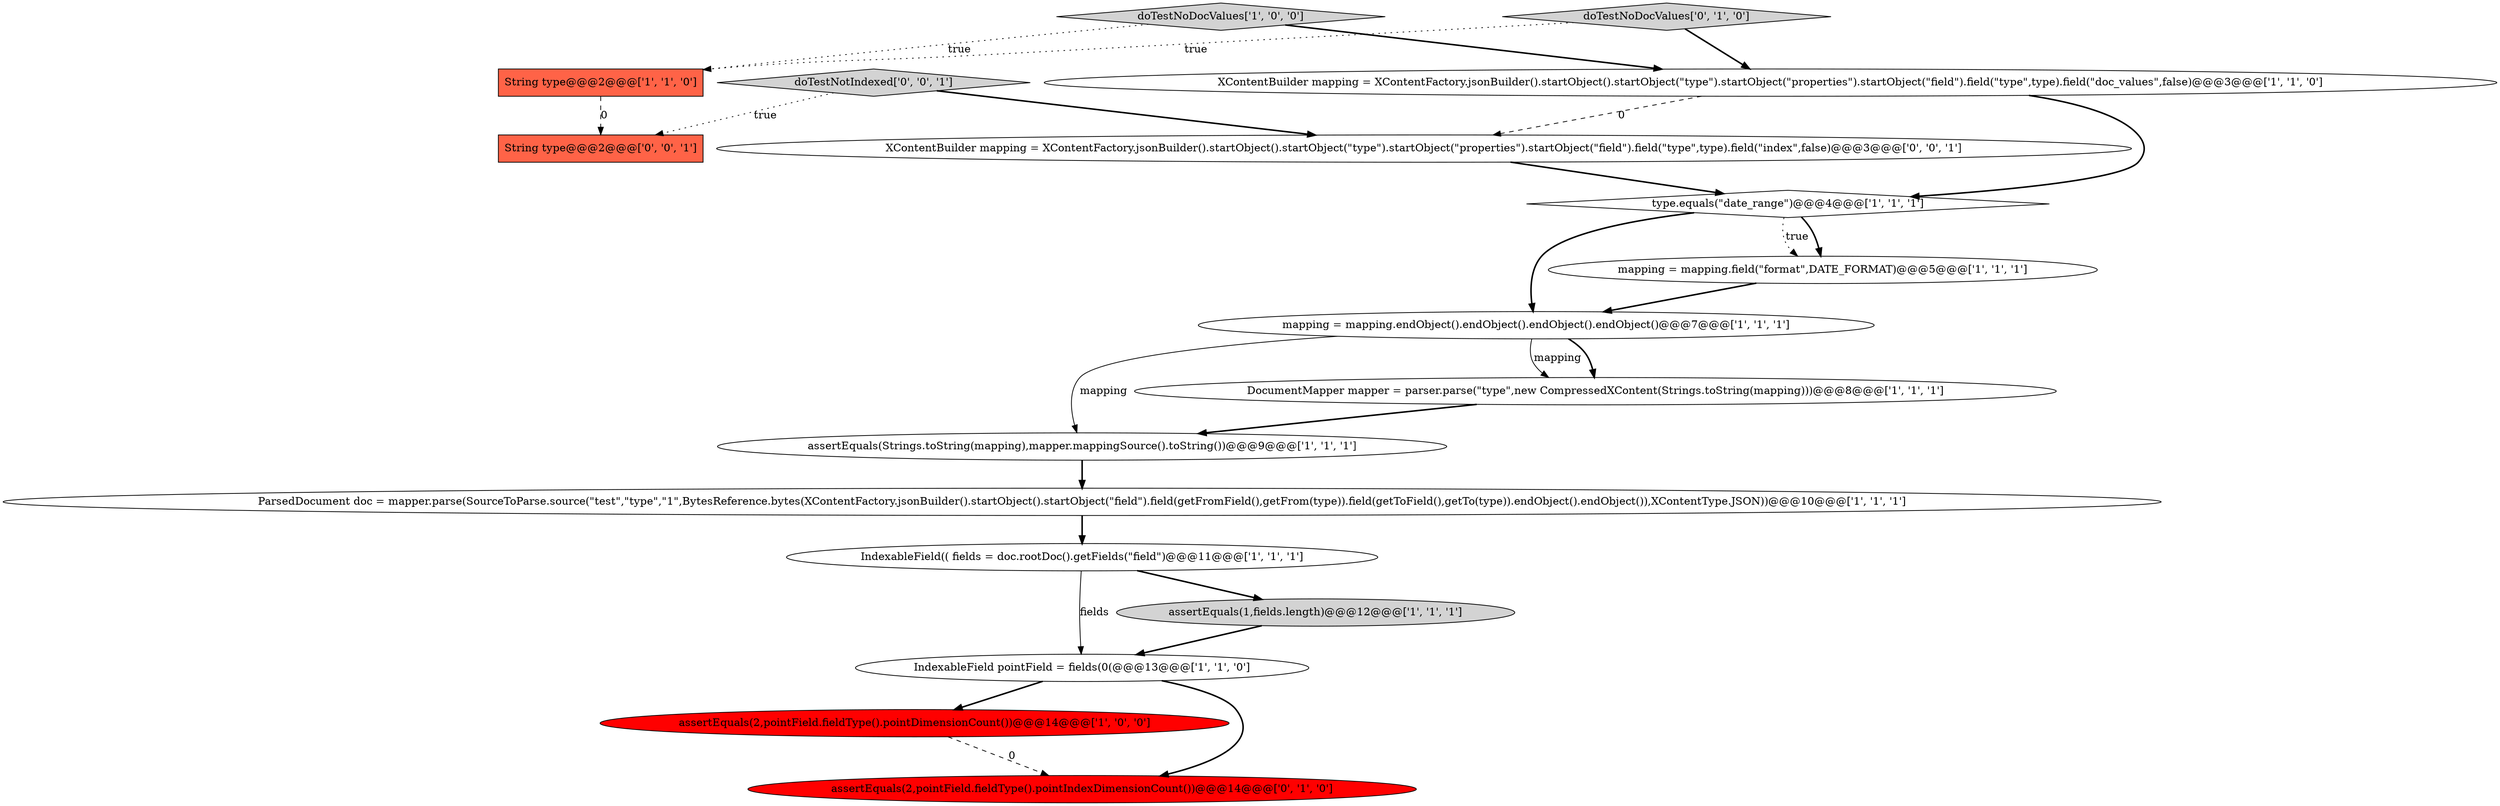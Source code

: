 digraph {
5 [style = filled, label = "IndexableField(( fields = doc.rootDoc().getFields(\"field\")@@@11@@@['1', '1', '1']", fillcolor = white, shape = ellipse image = "AAA0AAABBB1BBB"];
9 [style = filled, label = "mapping = mapping.endObject().endObject().endObject().endObject()@@@7@@@['1', '1', '1']", fillcolor = white, shape = ellipse image = "AAA0AAABBB1BBB"];
11 [style = filled, label = "String type@@@2@@@['1', '1', '0']", fillcolor = tomato, shape = box image = "AAA0AAABBB1BBB"];
12 [style = filled, label = "assertEquals(Strings.toString(mapping),mapper.mappingSource().toString())@@@9@@@['1', '1', '1']", fillcolor = white, shape = ellipse image = "AAA0AAABBB1BBB"];
10 [style = filled, label = "assertEquals(2,pointField.fieldType().pointDimensionCount())@@@14@@@['1', '0', '0']", fillcolor = red, shape = ellipse image = "AAA1AAABBB1BBB"];
2 [style = filled, label = "DocumentMapper mapper = parser.parse(\"type\",new CompressedXContent(Strings.toString(mapping)))@@@8@@@['1', '1', '1']", fillcolor = white, shape = ellipse image = "AAA0AAABBB1BBB"];
8 [style = filled, label = "type.equals(\"date_range\")@@@4@@@['1', '1', '1']", fillcolor = white, shape = diamond image = "AAA0AAABBB1BBB"];
14 [style = filled, label = "assertEquals(2,pointField.fieldType().pointIndexDimensionCount())@@@14@@@['0', '1', '0']", fillcolor = red, shape = ellipse image = "AAA1AAABBB2BBB"];
3 [style = filled, label = "ParsedDocument doc = mapper.parse(SourceToParse.source(\"test\",\"type\",\"1\",BytesReference.bytes(XContentFactory.jsonBuilder().startObject().startObject(\"field\").field(getFromField(),getFrom(type)).field(getToField(),getTo(type)).endObject().endObject()),XContentType.JSON))@@@10@@@['1', '1', '1']", fillcolor = white, shape = ellipse image = "AAA0AAABBB1BBB"];
16 [style = filled, label = "XContentBuilder mapping = XContentFactory.jsonBuilder().startObject().startObject(\"type\").startObject(\"properties\").startObject(\"field\").field(\"type\",type).field(\"index\",false)@@@3@@@['0', '0', '1']", fillcolor = white, shape = ellipse image = "AAA0AAABBB3BBB"];
1 [style = filled, label = "doTestNoDocValues['1', '0', '0']", fillcolor = lightgray, shape = diamond image = "AAA0AAABBB1BBB"];
0 [style = filled, label = "mapping = mapping.field(\"format\",DATE_FORMAT)@@@5@@@['1', '1', '1']", fillcolor = white, shape = ellipse image = "AAA0AAABBB1BBB"];
4 [style = filled, label = "XContentBuilder mapping = XContentFactory.jsonBuilder().startObject().startObject(\"type\").startObject(\"properties\").startObject(\"field\").field(\"type\",type).field(\"doc_values\",false)@@@3@@@['1', '1', '0']", fillcolor = white, shape = ellipse image = "AAA0AAABBB1BBB"];
15 [style = filled, label = "doTestNotIndexed['0', '0', '1']", fillcolor = lightgray, shape = diamond image = "AAA0AAABBB3BBB"];
17 [style = filled, label = "String type@@@2@@@['0', '0', '1']", fillcolor = tomato, shape = box image = "AAA0AAABBB3BBB"];
13 [style = filled, label = "doTestNoDocValues['0', '1', '0']", fillcolor = lightgray, shape = diamond image = "AAA0AAABBB2BBB"];
7 [style = filled, label = "assertEquals(1,fields.length)@@@12@@@['1', '1', '1']", fillcolor = lightgray, shape = ellipse image = "AAA0AAABBB1BBB"];
6 [style = filled, label = "IndexableField pointField = fields(0(@@@13@@@['1', '1', '0']", fillcolor = white, shape = ellipse image = "AAA0AAABBB1BBB"];
1->4 [style = bold, label=""];
0->9 [style = bold, label=""];
5->6 [style = solid, label="fields"];
4->16 [style = dashed, label="0"];
16->8 [style = bold, label=""];
9->2 [style = bold, label=""];
1->11 [style = dotted, label="true"];
11->17 [style = dashed, label="0"];
15->16 [style = bold, label=""];
2->12 [style = bold, label=""];
9->12 [style = solid, label="mapping"];
15->17 [style = dotted, label="true"];
8->0 [style = bold, label=""];
6->14 [style = bold, label=""];
3->5 [style = bold, label=""];
9->2 [style = solid, label="mapping"];
6->10 [style = bold, label=""];
7->6 [style = bold, label=""];
8->9 [style = bold, label=""];
4->8 [style = bold, label=""];
5->7 [style = bold, label=""];
13->11 [style = dotted, label="true"];
8->0 [style = dotted, label="true"];
12->3 [style = bold, label=""];
10->14 [style = dashed, label="0"];
13->4 [style = bold, label=""];
}
